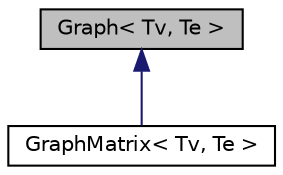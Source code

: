 digraph "Graph&lt; Tv, Te &gt;"
{
 // LATEX_PDF_SIZE
  edge [fontname="Helvetica",fontsize="10",labelfontname="Helvetica",labelfontsize="10"];
  node [fontname="Helvetica",fontsize="10",shape=record];
  Node1 [label="Graph\< Tv, Te \>",height=0.2,width=0.4,color="black", fillcolor="grey75", style="filled", fontcolor="black",tooltip="图的基类，声明一些基本操作，具体的图实现有邻接矩阵或者邻接表"];
  Node1 -> Node2 [dir="back",color="midnightblue",fontsize="10",style="solid",fontname="Helvetica"];
  Node2 [label="GraphMatrix\< Tv, Te \>",height=0.2,width=0.4,color="black", fillcolor="white", style="filled",URL="$class_graph_matrix.html",tooltip=" "];
}
